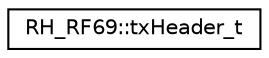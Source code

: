 digraph "Graphical Class Hierarchy"
{
 // LATEX_PDF_SIZE
  edge [fontname="Helvetica",fontsize="10",labelfontname="Helvetica",labelfontsize="10"];
  node [fontname="Helvetica",fontsize="10",shape=record];
  rankdir="LR";
  Node0 [label="RH_RF69::txHeader_t",height=0.2,width=0.4,color="black", fillcolor="white", style="filled",URL="$struct_r_h___r_f69_1_1tx_header__t.html",tooltip=" "];
}
